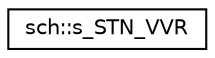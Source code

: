 digraph "Graphical Class Hierarchy"
{
  edge [fontname="Helvetica",fontsize="10",labelfontname="Helvetica",labelfontsize="10"];
  node [fontname="Helvetica",fontsize="10",shape=record];
  rankdir="LR";
  Node0 [label="sch::s_STN_VVR",height=0.2,width=0.4,color="black", fillcolor="white", style="filled",URL="$structsch_1_1s__STN__VVR.html"];
}

